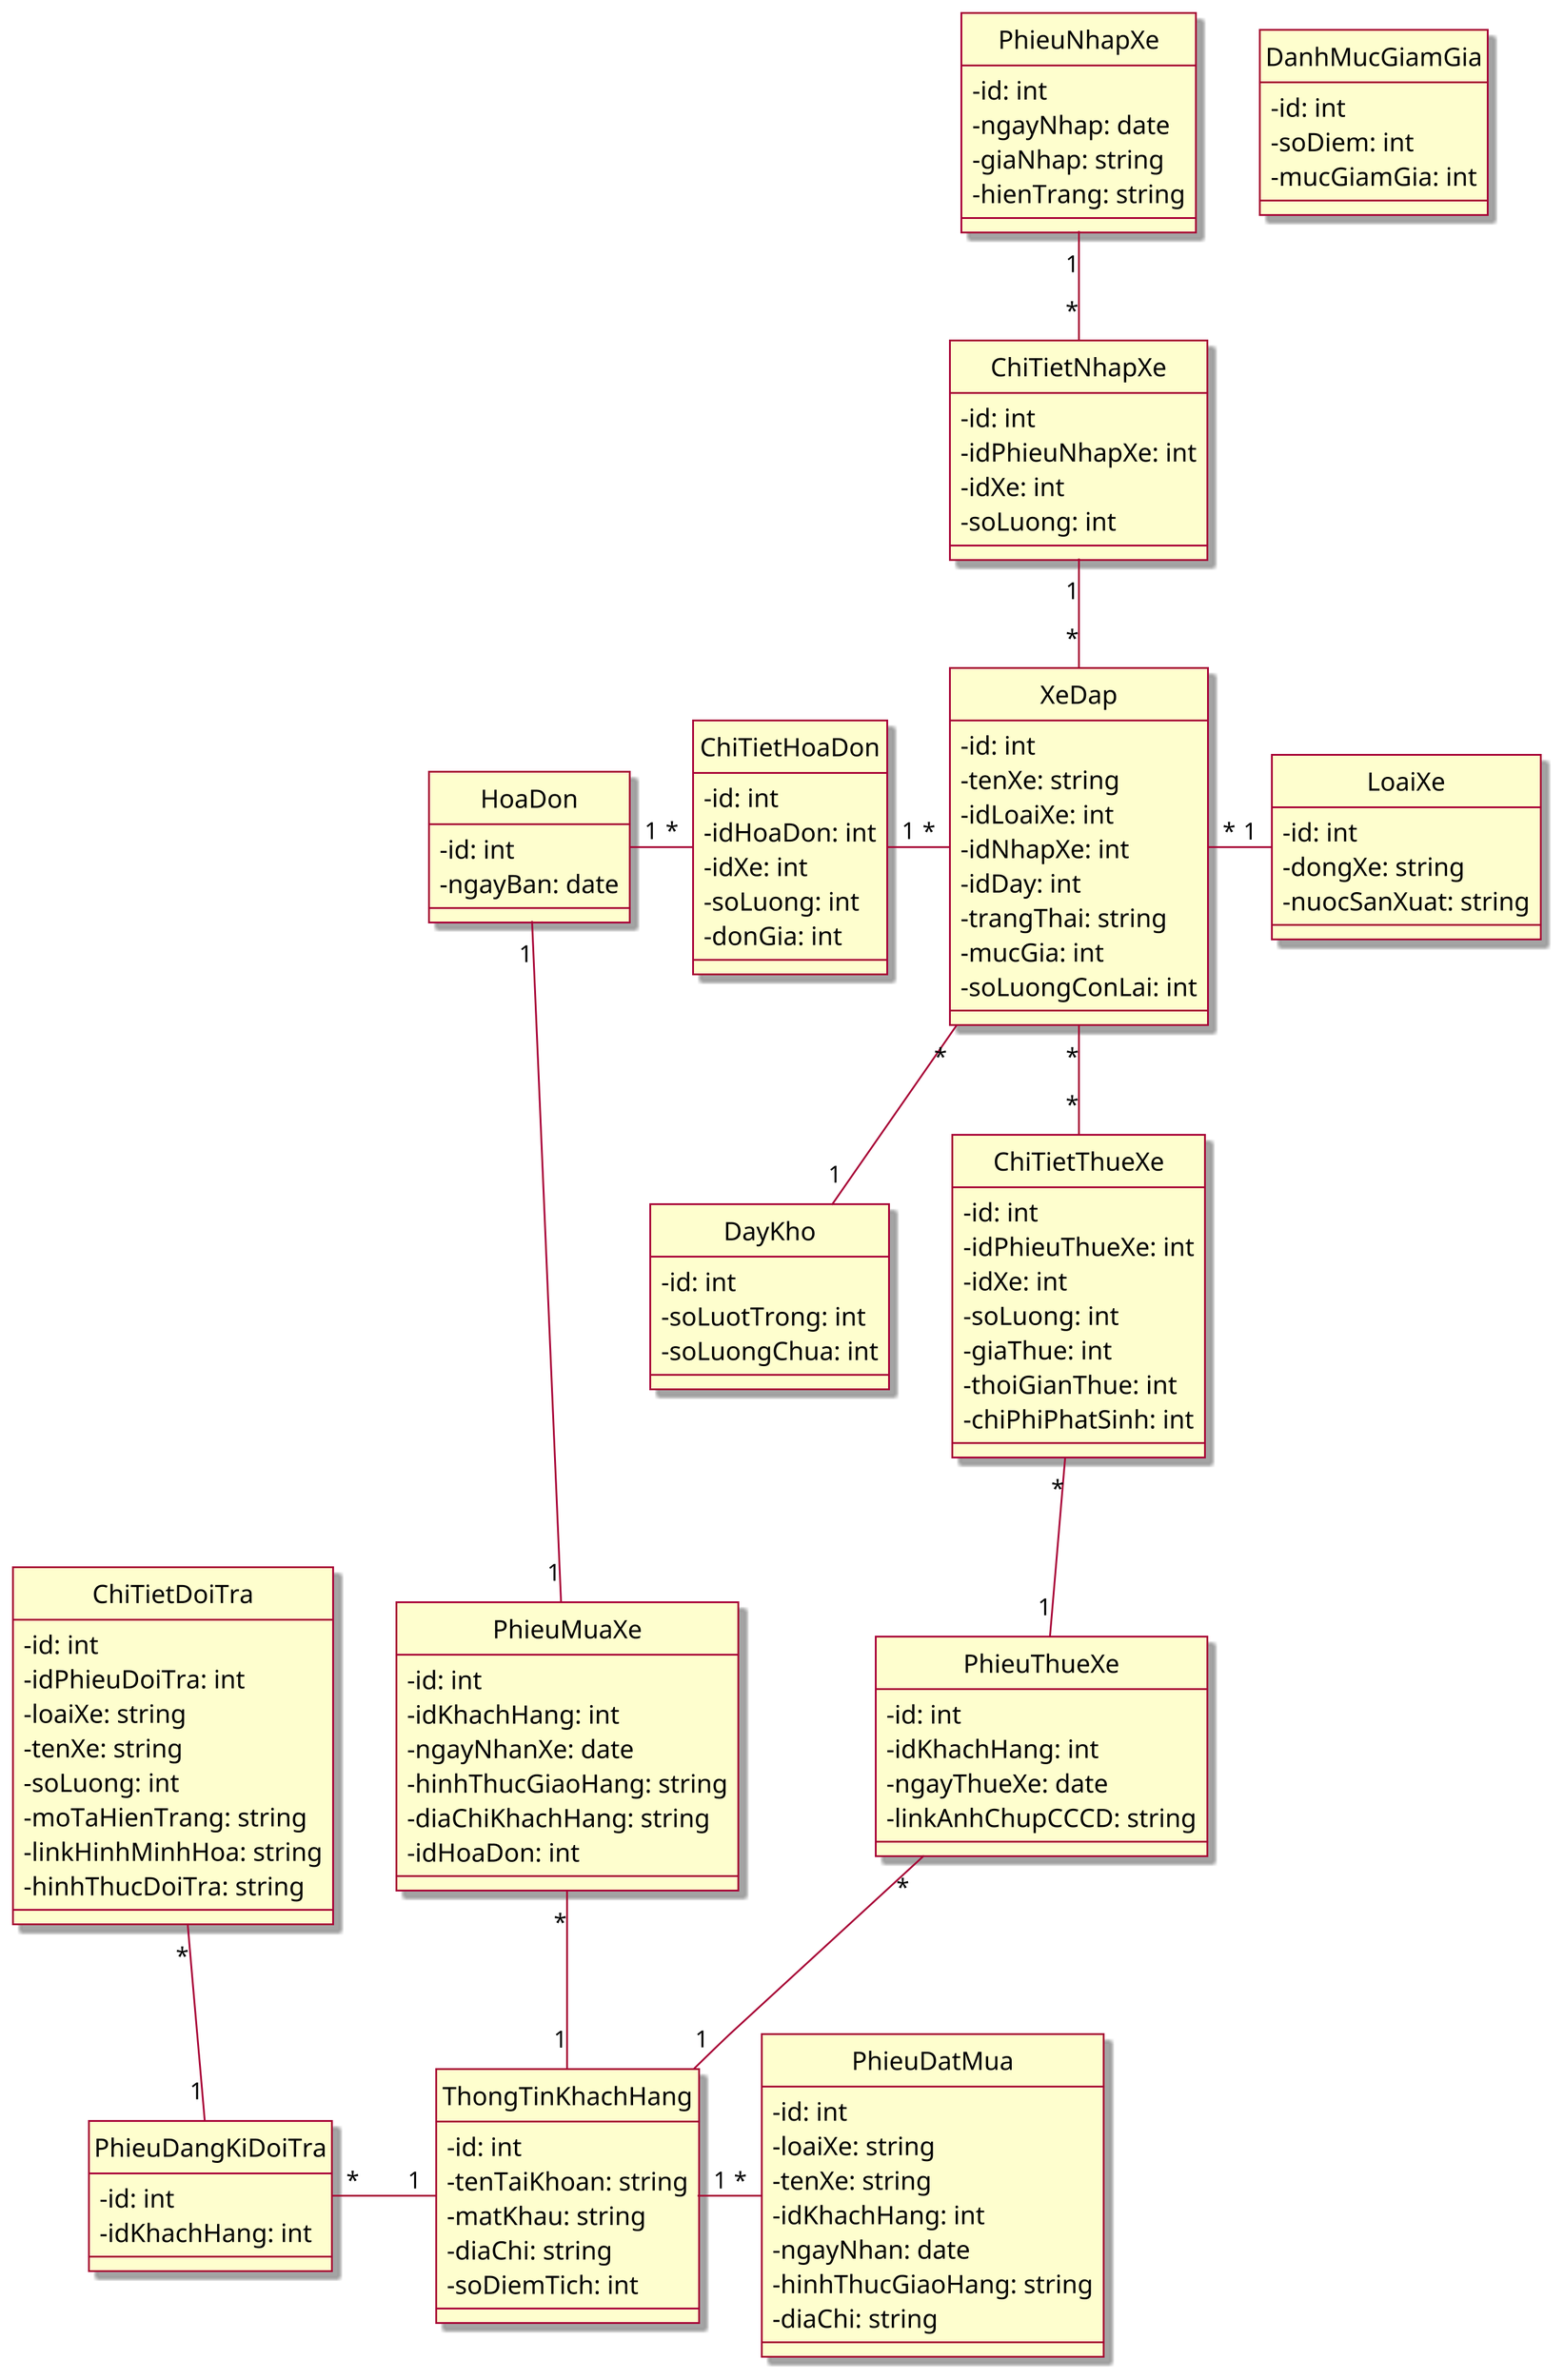 @startuml Class Diagram

skin rose
skinparam classAttributeIconSize 0
' skinparam linetype ortho
skinparam linetype polyline
hide circle
scale 3

class LoaiXe {
    - id: int
    - dongXe: string
    - nuocSanXuat: string
}

class PhieuNhapXe{
    - id: int
    - ngayNhap: date
    - giaNhap: string
    - hienTrang: string 
}


class DayKho {
    - id: int
    - soLuotTrong: int
    - soLuongChua: int
}

class XeDap {
    - id: int
    - tenXe: string
    - idLoaiXe: int
    - idNhapXe: int
    - idDay: int
    - trangThai: string
    - mucGia: int
    - soLuongConLai: int
}

class PhieuDatMua {
    - id: int
    - loaiXe: string
    - tenXe: string
    - idKhachHang: int
    - ngayNhan: date
    - hinhThucGiaoHang: string
    - diaChi: string
}

class PhieuMuaXe {
    - id: int
    - idKhachHang: int
    - ngayNhanXe: date
    - hinhThucGiaoHang: string
    - diaChiKhachHang: string
    - idHoaDon: int
}

class HoaDon {
    - id: int
    - ngayBan: date
}

class ChiTietHoaDon {
    - id: int
    - idHoaDon: int
    - idXe: int
    - soLuong: int
    - donGia: int
}

class PhieuDangKiDoiTra {
    - id: int
    - idKhachHang: int
}

class ChiTietDoiTra {
    - id: int
    - idPhieuDoiTra: int
    - loaiXe: string
    - tenXe: string
    - soLuong: int
    - moTaHienTrang: string
    - linkHinhMinhHoa: string
    - hinhThucDoiTra: string
}

class PhieuThueXe {
    - id: int
    - idKhachHang: int
    - ngayThueXe: date
    - linkAnhChupCCCD: string
}

class ThongTinKhachHang{
    - id: int
    - tenTaiKhoan: string
    - matKhau: string
    - diaChi: string
    - soDiemTich: int
}

class DanhMucGiamGia {
    - id: int
    - soDiem: int
    - mucGiamGia: int
}

class ChiTietNhapXe {
    - id: int
    - idPhieuNhapXe: int
    - idXe: int
    - soLuong: int
}

class ChiTietThueXe {
    - id: int
    - idPhieuThueXe: int
    - idXe: int
    - soLuong: int
    - giaThue: int
    - thoiGianThue: int
    - chiPhiPhatSinh: int
}

LoaiXe "1" -left- "*" XeDap
PhieuNhapXe "1" -- "*" ChiTietNhapXe
ChiTietNhapXe "1" -- "*" XeDap
XeDap "*" -- "1" DayKho
XeDap "*" -- "*" ChiTietThueXe
ChiTietThueXe "*" -- "1" PhieuThueXe
PhieuThueXe "*" -- "1" ThongTinKhachHang
PhieuMuaXe "*" -- "1" ThongTinKhachHang
PhieuMuaXe "1" -up- "1" HoaDon
HoaDon "1" -right- "*" ChiTietHoaDon
ChiTietHoaDon "1" -right- "*" XeDap
ThongTinKhachHang "1" -right- "*" PhieuDatMua
ThongTinKhachHang "1" -left- "*" PhieuDangKiDoiTra
PhieuDangKiDoiTra "1" -up- "*" ChiTietDoiTra 
@enduml
